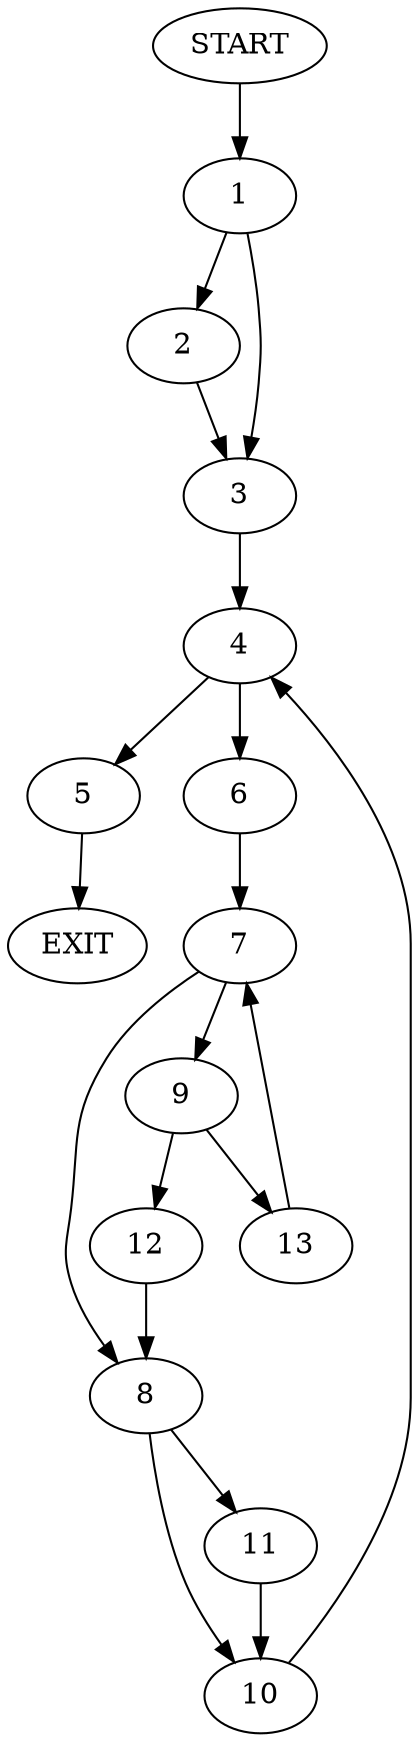 digraph {
0 [label="START"]
14 [label="EXIT"]
0 -> 1
1 -> 2
1 -> 3
2 -> 3
3 -> 4
4 -> 5
4 -> 6
6 -> 7
5 -> 14
7 -> 8
7 -> 9
8 -> 10
8 -> 11
9 -> 12
9 -> 13
12 -> 8
13 -> 7
10 -> 4
11 -> 10
}
